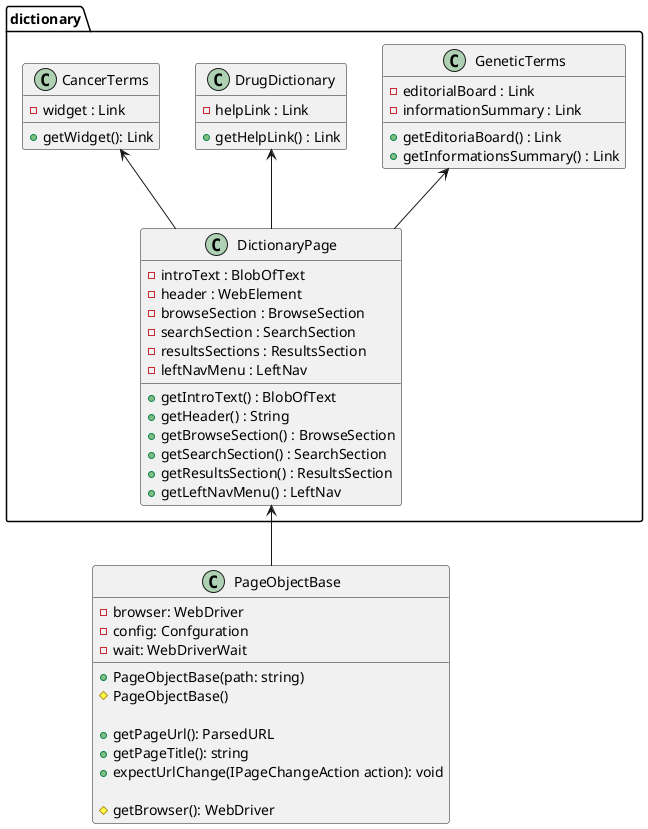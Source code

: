 @startuml
class PageObjectBase {

    -browser: WebDriver
    -config: Confguration
    -wait: WebDriverWait

    +PageObjectBase(path: string)
    #PageObjectBase()

    +getPageUrl(): ParsedURL
    +getPageTitle(): string
    +expectUrlChange(IPageChangeAction action): void

    #getBrowser(): WebDriver
}

package dictionary {
    class GeneticTerms {
       -editorialBoard : Link
       -informationSummary : Link

       +getEditoriaBoard() : Link
       +getInformationsSummary() : Link
    }
    GeneticTerms <-- DictionaryPage

    class DrugDictionary{
        -helpLink : Link

        +getHelpLink() : Link
    }
    DrugDictionary <-- DictionaryPage

    class CancerTerms{
      -widget : Link

      +getWidget(): Link
    }
    CancerTerms <-- DictionaryPage
    
    class DictionaryPage{
        -introText : BlobOfText
        -header : WebElement
        -browseSection : BrowseSection
        -searchSection : SearchSection
        -resultsSections : ResultsSection
        -leftNavMenu : LeftNav

        +getIntroText() : BlobOfText
        +getHeader() : String
        +getBrowseSection() : BrowseSection
        +getSearchSection() : SearchSection
        +getResultsSection() : ResultsSection 
        +getLeftNavMenu() : LeftNav



    }
    DictionaryPage <-- PageObjectBase
}
@enduml